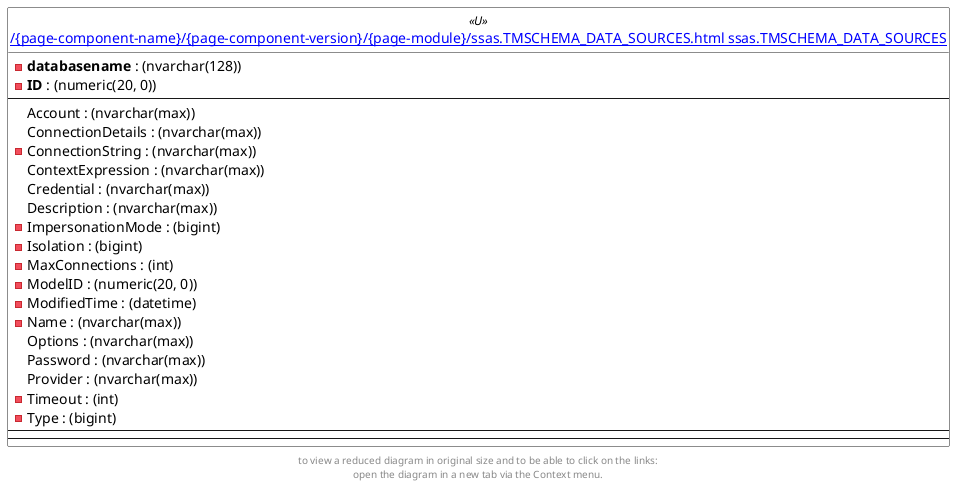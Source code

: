 @startuml
left to right direction
'top to bottom direction
hide circle
'avoide "." issues:
set namespaceSeparator none


skinparam class {
  BackgroundColor White
  BackgroundColor<<FN>> Yellow
  BackgroundColor<<FS>> Yellow
  BackgroundColor<<FT>> LightGray
  BackgroundColor<<IF>> Yellow
  BackgroundColor<<IS>> Yellow
  BackgroundColor<<P>> Aqua
  BackgroundColor<<PC>> Aqua
  BackgroundColor<<SN>> Yellow
  BackgroundColor<<SO>> SlateBlue
  BackgroundColor<<TF>> LightGray
  BackgroundColor<<TR>> Tomato
  BackgroundColor<<U>> White
  BackgroundColor<<V>> WhiteSmoke
  BackgroundColor<<X>> Aqua
}


entity "[[{site-url}/{page-component-name}/{page-component-version}/{page-module}/ssas.TMSCHEMA_DATA_SOURCES.html ssas.TMSCHEMA_DATA_SOURCES]]" as ssas.TMSCHEMA_DATA_SOURCES << U >> {
  - **databasename** : (nvarchar(128))
  - **ID** : (numeric(20, 0))
  --
  Account : (nvarchar(max))
  ConnectionDetails : (nvarchar(max))
  - ConnectionString : (nvarchar(max))
  ContextExpression : (nvarchar(max))
  Credential : (nvarchar(max))
  Description : (nvarchar(max))
  - ImpersonationMode : (bigint)
  - Isolation : (bigint)
  - MaxConnections : (int)
  - ModelID : (numeric(20, 0))
  - ModifiedTime : (datetime)
  - Name : (nvarchar(max))
  Options : (nvarchar(max))
  Password : (nvarchar(max))
  Provider : (nvarchar(max))
  - Timeout : (int)
  - Type : (bigint)
  --
  --
}



footer
to view a reduced diagram in original size and to be able to click on the links:
open the diagram in a new tab via the Context menu.
end footer

@enduml

